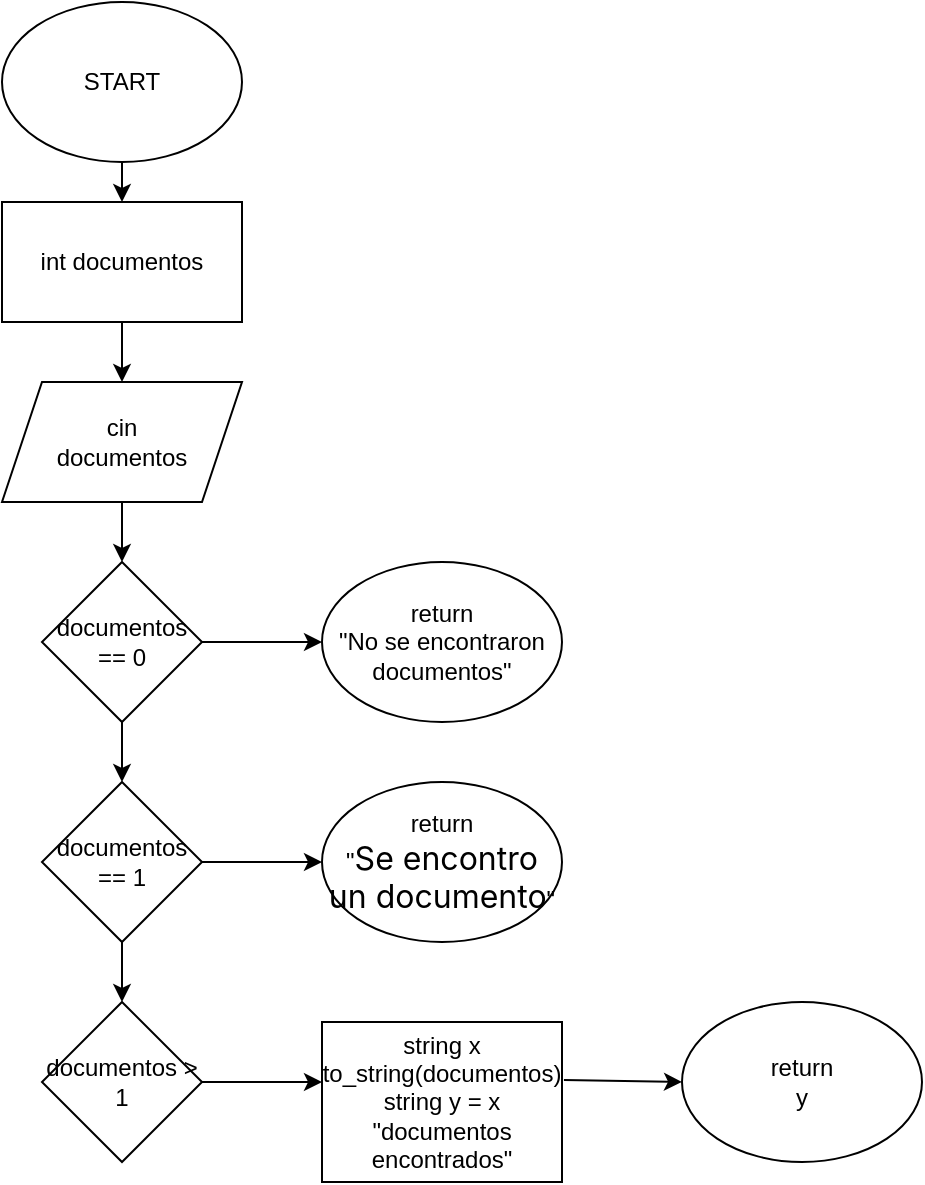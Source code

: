 <mxfile version="24.4.0" type="github">
  <diagram name="Page-1" id="wfqIqKI4mx3_dYSuRBBt">
    <mxGraphModel dx="880" dy="468" grid="1" gridSize="10" guides="1" tooltips="1" connect="1" arrows="1" fold="1" page="1" pageScale="1" pageWidth="850" pageHeight="1100" math="0" shadow="0">
      <root>
        <mxCell id="0" />
        <mxCell id="1" parent="0" />
        <mxCell id="1EstiknBB8CmNM3bNBHq-1" value="START" style="ellipse;whiteSpace=wrap;html=1;" vertex="1" parent="1">
          <mxGeometry x="40" y="30" width="120" height="80" as="geometry" />
        </mxCell>
        <mxCell id="1EstiknBB8CmNM3bNBHq-2" value="" style="endArrow=classic;html=1;rounded=0;exitX=0.5;exitY=1;exitDx=0;exitDy=0;" edge="1" parent="1" source="1EstiknBB8CmNM3bNBHq-1">
          <mxGeometry width="50" height="50" relative="1" as="geometry">
            <mxPoint x="400" y="170" as="sourcePoint" />
            <mxPoint x="100" y="130" as="targetPoint" />
          </mxGeometry>
        </mxCell>
        <mxCell id="1EstiknBB8CmNM3bNBHq-3" value="int documentos" style="rounded=0;whiteSpace=wrap;html=1;" vertex="1" parent="1">
          <mxGeometry x="40" y="130" width="120" height="60" as="geometry" />
        </mxCell>
        <mxCell id="1EstiknBB8CmNM3bNBHq-4" value="" style="endArrow=classic;html=1;rounded=0;exitX=0.5;exitY=1;exitDx=0;exitDy=0;" edge="1" parent="1" source="1EstiknBB8CmNM3bNBHq-3">
          <mxGeometry width="50" height="50" relative="1" as="geometry">
            <mxPoint x="400" y="170" as="sourcePoint" />
            <mxPoint x="100" y="220" as="targetPoint" />
          </mxGeometry>
        </mxCell>
        <mxCell id="1EstiknBB8CmNM3bNBHq-5" value="cin&lt;div&gt;documentos&lt;/div&gt;" style="shape=parallelogram;perimeter=parallelogramPerimeter;whiteSpace=wrap;html=1;fixedSize=1;" vertex="1" parent="1">
          <mxGeometry x="40" y="220" width="120" height="60" as="geometry" />
        </mxCell>
        <mxCell id="1EstiknBB8CmNM3bNBHq-6" value="" style="endArrow=classic;html=1;rounded=0;exitX=0.5;exitY=1;exitDx=0;exitDy=0;" edge="1" parent="1" source="1EstiknBB8CmNM3bNBHq-5">
          <mxGeometry width="50" height="50" relative="1" as="geometry">
            <mxPoint x="400" y="370" as="sourcePoint" />
            <mxPoint x="100" y="310" as="targetPoint" />
          </mxGeometry>
        </mxCell>
        <mxCell id="1EstiknBB8CmNM3bNBHq-7" value="documentos == 0" style="rhombus;whiteSpace=wrap;html=1;" vertex="1" parent="1">
          <mxGeometry x="60" y="310" width="80" height="80" as="geometry" />
        </mxCell>
        <mxCell id="1EstiknBB8CmNM3bNBHq-8" value="" style="endArrow=classic;html=1;rounded=0;exitX=1;exitY=0.5;exitDx=0;exitDy=0;" edge="1" parent="1" source="1EstiknBB8CmNM3bNBHq-7">
          <mxGeometry width="50" height="50" relative="1" as="geometry">
            <mxPoint x="400" y="370" as="sourcePoint" />
            <mxPoint x="200" y="350" as="targetPoint" />
          </mxGeometry>
        </mxCell>
        <mxCell id="1EstiknBB8CmNM3bNBHq-9" value="return&lt;div&gt;&quot;No se encontraron documentos&quot;&lt;/div&gt;" style="ellipse;whiteSpace=wrap;html=1;" vertex="1" parent="1">
          <mxGeometry x="200" y="310" width="120" height="80" as="geometry" />
        </mxCell>
        <mxCell id="1EstiknBB8CmNM3bNBHq-10" value="" style="endArrow=classic;html=1;rounded=0;exitX=0.5;exitY=1;exitDx=0;exitDy=0;" edge="1" parent="1">
          <mxGeometry width="50" height="50" relative="1" as="geometry">
            <mxPoint x="100" y="390" as="sourcePoint" />
            <mxPoint x="100" y="420" as="targetPoint" />
          </mxGeometry>
        </mxCell>
        <mxCell id="1EstiknBB8CmNM3bNBHq-11" value="documentos == 1" style="rhombus;whiteSpace=wrap;html=1;" vertex="1" parent="1">
          <mxGeometry x="60" y="420" width="80" height="80" as="geometry" />
        </mxCell>
        <mxCell id="1EstiknBB8CmNM3bNBHq-12" value="" style="endArrow=classic;html=1;rounded=0;exitX=1;exitY=0.5;exitDx=0;exitDy=0;" edge="1" parent="1" source="1EstiknBB8CmNM3bNBHq-11">
          <mxGeometry width="50" height="50" relative="1" as="geometry">
            <mxPoint x="400" y="480" as="sourcePoint" />
            <mxPoint x="200" y="460" as="targetPoint" />
          </mxGeometry>
        </mxCell>
        <mxCell id="1EstiknBB8CmNM3bNBHq-13" value="return&lt;div&gt;&quot;&lt;span style=&quot;font-family: -apple-system, BlinkMacSystemFont, &amp;quot;Segoe UI&amp;quot;, &amp;quot;Noto Sans&amp;quot;, Helvetica, Arial, sans-serif, &amp;quot;Apple Color Emoji&amp;quot;, &amp;quot;Segoe UI Emoji&amp;quot;; font-size: 16px; text-align: left;&quot;&gt;Se encontro un documento&lt;/span&gt;&quot;&lt;/div&gt;" style="ellipse;whiteSpace=wrap;html=1;" vertex="1" parent="1">
          <mxGeometry x="200" y="420" width="120" height="80" as="geometry" />
        </mxCell>
        <mxCell id="1EstiknBB8CmNM3bNBHq-14" value="" style="endArrow=classic;html=1;rounded=0;exitX=0.5;exitY=1;exitDx=0;exitDy=0;" edge="1" parent="1">
          <mxGeometry width="50" height="50" relative="1" as="geometry">
            <mxPoint x="100" y="500" as="sourcePoint" />
            <mxPoint x="100" y="530" as="targetPoint" />
          </mxGeometry>
        </mxCell>
        <mxCell id="1EstiknBB8CmNM3bNBHq-15" value="documentos &amp;gt; 1" style="rhombus;whiteSpace=wrap;html=1;" vertex="1" parent="1">
          <mxGeometry x="60" y="530" width="80" height="80" as="geometry" />
        </mxCell>
        <mxCell id="1EstiknBB8CmNM3bNBHq-16" value="" style="endArrow=classic;html=1;rounded=0;exitX=1;exitY=0.5;exitDx=0;exitDy=0;" edge="1" parent="1" source="1EstiknBB8CmNM3bNBHq-15">
          <mxGeometry width="50" height="50" relative="1" as="geometry">
            <mxPoint x="400" y="590" as="sourcePoint" />
            <mxPoint x="200" y="570" as="targetPoint" />
          </mxGeometry>
        </mxCell>
        <mxCell id="1EstiknBB8CmNM3bNBHq-17" value="return&lt;div&gt;y&lt;/div&gt;" style="ellipse;whiteSpace=wrap;html=1;" vertex="1" parent="1">
          <mxGeometry x="380" y="530" width="120" height="80" as="geometry" />
        </mxCell>
        <mxCell id="1EstiknBB8CmNM3bNBHq-18" value="string x&lt;div&gt;to_string(documentos)&lt;div&gt;string y = x &quot;documentos encontrados&quot;&lt;/div&gt;&lt;/div&gt;" style="rounded=0;whiteSpace=wrap;html=1;" vertex="1" parent="1">
          <mxGeometry x="200" y="540" width="120" height="80" as="geometry" />
        </mxCell>
        <mxCell id="1EstiknBB8CmNM3bNBHq-19" value="" style="endArrow=classic;html=1;rounded=0;exitX=1.008;exitY=0.363;exitDx=0;exitDy=0;exitPerimeter=0;entryX=0;entryY=0.5;entryDx=0;entryDy=0;" edge="1" parent="1" source="1EstiknBB8CmNM3bNBHq-18" target="1EstiknBB8CmNM3bNBHq-17">
          <mxGeometry width="50" height="50" relative="1" as="geometry">
            <mxPoint x="400" y="570" as="sourcePoint" />
            <mxPoint x="360" y="570" as="targetPoint" />
          </mxGeometry>
        </mxCell>
      </root>
    </mxGraphModel>
  </diagram>
</mxfile>
